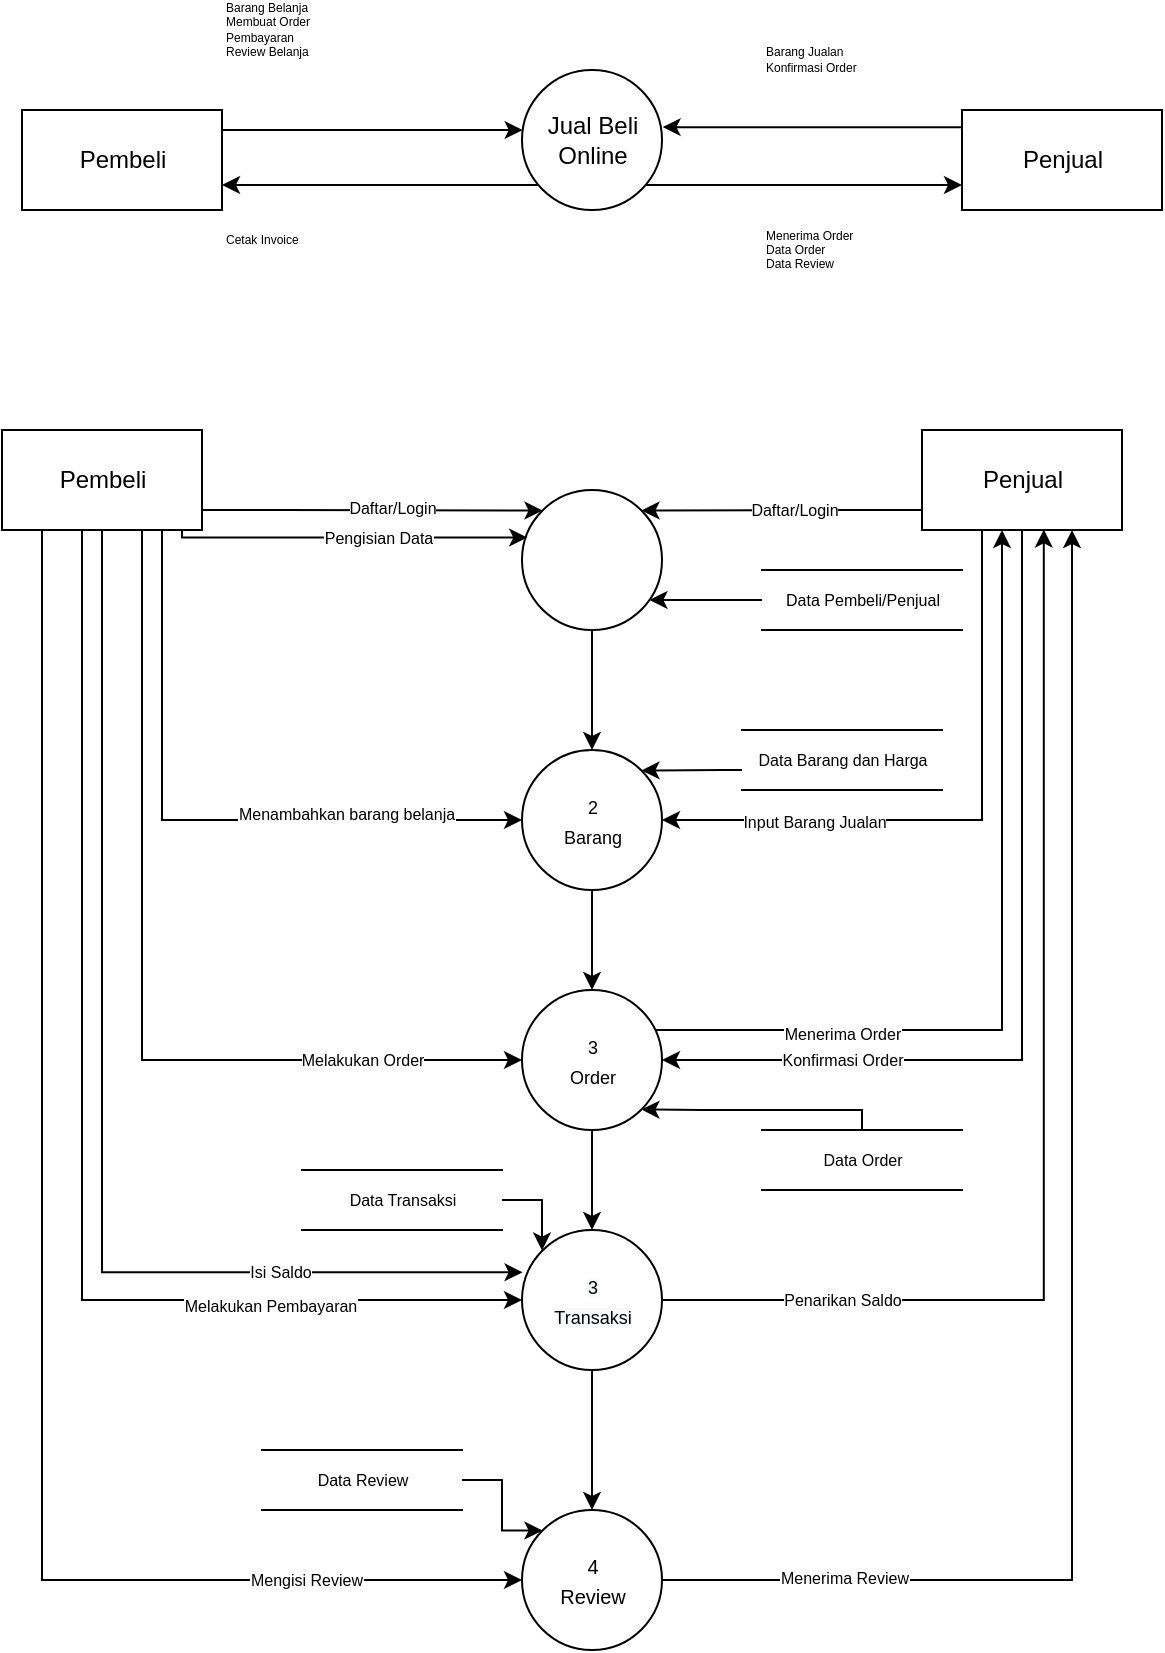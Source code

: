 <mxfile version="15.5.5" type="github">
  <diagram id="INQKOqRht34q2Yc0ttDQ" name="Page-1">
    <mxGraphModel dx="813" dy="431" grid="1" gridSize="10" guides="1" tooltips="1" connect="1" arrows="1" fold="1" page="1" pageScale="1" pageWidth="850" pageHeight="1100" math="0" shadow="0">
      <root>
        <mxCell id="0" />
        <mxCell id="1" parent="0" />
        <mxCell id="-fO61QpQsFOEa48RO7kH-21" style="edgeStyle=orthogonalEdgeStyle;rounded=0;orthogonalLoop=1;jettySize=auto;html=1;entryX=1;entryY=0.75;entryDx=0;entryDy=0;fontSize=6;" parent="1" source="-fO61QpQsFOEa48RO7kH-1" target="-fO61QpQsFOEa48RO7kH-2" edge="1">
          <mxGeometry relative="1" as="geometry">
            <Array as="points">
              <mxPoint x="235" y="218" />
            </Array>
          </mxGeometry>
        </mxCell>
        <mxCell id="-fO61QpQsFOEa48RO7kH-24" style="edgeStyle=orthogonalEdgeStyle;rounded=0;orthogonalLoop=1;jettySize=auto;html=1;entryX=0;entryY=0.75;entryDx=0;entryDy=0;fontSize=6;" parent="1" source="-fO61QpQsFOEa48RO7kH-1" target="-fO61QpQsFOEa48RO7kH-3" edge="1">
          <mxGeometry relative="1" as="geometry">
            <Array as="points">
              <mxPoint x="455" y="218" />
            </Array>
          </mxGeometry>
        </mxCell>
        <mxCell id="-fO61QpQsFOEa48RO7kH-1" value="Jual Beli&lt;br&gt;Online" style="shape=ellipse;html=1;dashed=0;whitespace=wrap;aspect=fixed;perimeter=ellipsePerimeter;" parent="1" vertex="1">
          <mxGeometry x="310" y="160" width="70" height="70" as="geometry" />
        </mxCell>
        <mxCell id="-fO61QpQsFOEa48RO7kH-20" style="edgeStyle=orthogonalEdgeStyle;rounded=0;orthogonalLoop=1;jettySize=auto;html=1;fontSize=6;" parent="1" source="-fO61QpQsFOEa48RO7kH-2" target="-fO61QpQsFOEa48RO7kH-1" edge="1">
          <mxGeometry relative="1" as="geometry">
            <Array as="points">
              <mxPoint x="250" y="190" />
              <mxPoint x="250" y="190" />
            </Array>
          </mxGeometry>
        </mxCell>
        <mxCell id="-fO61QpQsFOEa48RO7kH-2" value="Pembeli" style="html=1;dashed=0;whitespace=wrap;" parent="1" vertex="1">
          <mxGeometry x="60" y="180" width="100" height="50" as="geometry" />
        </mxCell>
        <mxCell id="-fO61QpQsFOEa48RO7kH-25" style="edgeStyle=orthogonalEdgeStyle;rounded=0;orthogonalLoop=1;jettySize=auto;html=1;entryX=1.004;entryY=0.408;entryDx=0;entryDy=0;entryPerimeter=0;fontSize=6;" parent="1" source="-fO61QpQsFOEa48RO7kH-3" target="-fO61QpQsFOEa48RO7kH-1" edge="1">
          <mxGeometry relative="1" as="geometry">
            <Array as="points">
              <mxPoint x="455" y="189" />
            </Array>
          </mxGeometry>
        </mxCell>
        <mxCell id="-fO61QpQsFOEa48RO7kH-3" value="Penjual" style="html=1;dashed=0;whitespace=wrap;" parent="1" vertex="1">
          <mxGeometry x="530" y="180" width="100" height="50" as="geometry" />
        </mxCell>
        <mxCell id="-fO61QpQsFOEa48RO7kH-22" value="Barang Belanja&lt;br&gt;Membuat Order&lt;br&gt;Pembayaran&lt;br&gt;Review Belanja" style="text;html=1;align=left;verticalAlign=middle;resizable=0;points=[];autosize=1;strokeColor=none;fillColor=none;fontSize=6;" parent="1" vertex="1">
          <mxGeometry x="160" y="125" width="60" height="30" as="geometry" />
        </mxCell>
        <mxCell id="-fO61QpQsFOEa48RO7kH-23" value="Cetak Invoice&lt;br&gt;" style="text;html=1;align=left;verticalAlign=middle;resizable=0;points=[];autosize=1;strokeColor=none;fillColor=none;fontSize=6;" parent="1" vertex="1">
          <mxGeometry x="160" y="240" width="50" height="10" as="geometry" />
        </mxCell>
        <mxCell id="-fO61QpQsFOEa48RO7kH-26" value="Barang Jualan&lt;br&gt;&lt;div&gt;Konfirmasi Order&lt;/div&gt;" style="text;html=1;align=left;verticalAlign=middle;resizable=0;points=[];autosize=1;strokeColor=none;fillColor=none;fontSize=6;" parent="1" vertex="1">
          <mxGeometry x="430" y="145" width="60" height="20" as="geometry" />
        </mxCell>
        <mxCell id="-fO61QpQsFOEa48RO7kH-27" value="Menerima Order&lt;br&gt;Data Order&lt;br&gt;Data Review" style="text;html=1;align=left;verticalAlign=middle;resizable=0;points=[];autosize=1;strokeColor=none;fillColor=none;fontSize=6;" parent="1" vertex="1">
          <mxGeometry x="430" y="240" width="60" height="20" as="geometry" />
        </mxCell>
        <mxCell id="-fO61QpQsFOEa48RO7kH-43" style="edgeStyle=orthogonalEdgeStyle;rounded=0;orthogonalLoop=1;jettySize=auto;html=1;entryX=0.5;entryY=0;entryDx=0;entryDy=0;fontSize=8;" parent="1" source="-fO61QpQsFOEa48RO7kH-29" target="-fO61QpQsFOEa48RO7kH-42" edge="1">
          <mxGeometry relative="1" as="geometry" />
        </mxCell>
        <mxCell id="-fO61QpQsFOEa48RO7kH-29" value="" style="shape=ellipse;html=1;dashed=0;whitespace=wrap;aspect=fixed;perimeter=ellipsePerimeter;" parent="1" vertex="1">
          <mxGeometry x="310" y="370" width="70" height="70" as="geometry" />
        </mxCell>
        <mxCell id="-fO61QpQsFOEa48RO7kH-32" style="edgeStyle=orthogonalEdgeStyle;rounded=0;orthogonalLoop=1;jettySize=auto;html=1;entryX=0;entryY=0;entryDx=0;entryDy=0;fontSize=8;" parent="1" source="-fO61QpQsFOEa48RO7kH-30" target="-fO61QpQsFOEa48RO7kH-29" edge="1">
          <mxGeometry relative="1" as="geometry">
            <Array as="points">
              <mxPoint x="190" y="380" />
              <mxPoint x="190" y="380" />
            </Array>
          </mxGeometry>
        </mxCell>
        <mxCell id="-fO61QpQsFOEa48RO7kH-34" value="Daftar/Login" style="edgeLabel;html=1;align=center;verticalAlign=middle;resizable=0;points=[];fontSize=8;" parent="-fO61QpQsFOEa48RO7kH-32" vertex="1" connectable="0">
          <mxGeometry x="0.117" y="1" relative="1" as="geometry">
            <mxPoint as="offset" />
          </mxGeometry>
        </mxCell>
        <mxCell id="-fO61QpQsFOEa48RO7kH-36" style="edgeStyle=orthogonalEdgeStyle;rounded=0;orthogonalLoop=1;jettySize=auto;html=1;entryX=0.037;entryY=0.34;entryDx=0;entryDy=0;entryPerimeter=0;fontSize=8;" parent="1" source="-fO61QpQsFOEa48RO7kH-30" target="-fO61QpQsFOEa48RO7kH-29" edge="1">
          <mxGeometry relative="1" as="geometry">
            <Array as="points">
              <mxPoint x="140" y="394" />
            </Array>
          </mxGeometry>
        </mxCell>
        <mxCell id="-fO61QpQsFOEa48RO7kH-37" value="Pengisian Data" style="edgeLabel;html=1;align=center;verticalAlign=middle;resizable=0;points=[];fontSize=8;" parent="-fO61QpQsFOEa48RO7kH-36" vertex="1" connectable="0">
          <mxGeometry x="0.15" relative="1" as="geometry">
            <mxPoint as="offset" />
          </mxGeometry>
        </mxCell>
        <mxCell id="-fO61QpQsFOEa48RO7kH-46" style="edgeStyle=orthogonalEdgeStyle;rounded=0;orthogonalLoop=1;jettySize=auto;html=1;entryX=0;entryY=0.5;entryDx=0;entryDy=0;fontSize=8;" parent="1" source="-fO61QpQsFOEa48RO7kH-30" target="-fO61QpQsFOEa48RO7kH-42" edge="1">
          <mxGeometry relative="1" as="geometry">
            <Array as="points">
              <mxPoint x="130" y="535" />
            </Array>
          </mxGeometry>
        </mxCell>
        <mxCell id="-fO61QpQsFOEa48RO7kH-47" value="Menambahkan barang belanja" style="edgeLabel;html=1;align=center;verticalAlign=middle;resizable=0;points=[];fontSize=8;" parent="-fO61QpQsFOEa48RO7kH-46" vertex="1" connectable="0">
          <mxGeometry x="0.457" y="3" relative="1" as="geometry">
            <mxPoint as="offset" />
          </mxGeometry>
        </mxCell>
        <mxCell id="-fO61QpQsFOEa48RO7kH-52" style="edgeStyle=orthogonalEdgeStyle;rounded=0;orthogonalLoop=1;jettySize=auto;html=1;entryX=0.004;entryY=0.302;entryDx=0;entryDy=0;entryPerimeter=0;fontSize=8;" parent="1" source="-fO61QpQsFOEa48RO7kH-30" target="-fO61QpQsFOEa48RO7kH-50" edge="1">
          <mxGeometry relative="1" as="geometry">
            <Array as="points">
              <mxPoint x="100" y="761" />
            </Array>
          </mxGeometry>
        </mxCell>
        <mxCell id="-fO61QpQsFOEa48RO7kH-56" value="Isi Saldo" style="edgeLabel;html=1;align=center;verticalAlign=middle;resizable=0;points=[];fontSize=8;" parent="-fO61QpQsFOEa48RO7kH-52" vertex="1" connectable="0">
          <mxGeometry x="0.583" relative="1" as="geometry">
            <mxPoint as="offset" />
          </mxGeometry>
        </mxCell>
        <mxCell id="-fO61QpQsFOEa48RO7kH-53" style="edgeStyle=orthogonalEdgeStyle;rounded=0;orthogonalLoop=1;jettySize=auto;html=1;entryX=0;entryY=0.5;entryDx=0;entryDy=0;fontSize=8;" parent="1" source="-fO61QpQsFOEa48RO7kH-30" target="-fO61QpQsFOEa48RO7kH-50" edge="1">
          <mxGeometry relative="1" as="geometry">
            <Array as="points">
              <mxPoint x="90" y="775" />
            </Array>
          </mxGeometry>
        </mxCell>
        <mxCell id="-fO61QpQsFOEa48RO7kH-57" value="Melakukan Pembayaran" style="edgeLabel;html=1;align=center;verticalAlign=middle;resizable=0;points=[];fontSize=8;" parent="-fO61QpQsFOEa48RO7kH-53" vertex="1" connectable="0">
          <mxGeometry x="0.581" y="-3" relative="1" as="geometry">
            <mxPoint as="offset" />
          </mxGeometry>
        </mxCell>
        <mxCell id="-fO61QpQsFOEa48RO7kH-70" style="edgeStyle=orthogonalEdgeStyle;rounded=0;orthogonalLoop=1;jettySize=auto;html=1;entryX=0;entryY=0.5;entryDx=0;entryDy=0;fontSize=8;" parent="1" source="-fO61QpQsFOEa48RO7kH-30" target="-fO61QpQsFOEa48RO7kH-62" edge="1">
          <mxGeometry relative="1" as="geometry">
            <Array as="points">
              <mxPoint x="120" y="655" />
            </Array>
          </mxGeometry>
        </mxCell>
        <mxCell id="-fO61QpQsFOEa48RO7kH-71" value="Melakukan Order" style="edgeLabel;html=1;align=center;verticalAlign=middle;resizable=0;points=[];fontSize=8;" parent="-fO61QpQsFOEa48RO7kH-70" vertex="1" connectable="0">
          <mxGeometry x="0.539" relative="1" as="geometry">
            <mxPoint x="25" as="offset" />
          </mxGeometry>
        </mxCell>
        <mxCell id="-fO61QpQsFOEa48RO7kH-81" style="edgeStyle=orthogonalEdgeStyle;rounded=0;orthogonalLoop=1;jettySize=auto;html=1;entryX=0;entryY=0.5;entryDx=0;entryDy=0;fontSize=8;" parent="1" source="-fO61QpQsFOEa48RO7kH-30" target="-fO61QpQsFOEa48RO7kH-77" edge="1">
          <mxGeometry relative="1" as="geometry">
            <Array as="points">
              <mxPoint x="70" y="915" />
            </Array>
          </mxGeometry>
        </mxCell>
        <mxCell id="-fO61QpQsFOEa48RO7kH-82" value="Mengisi Review" style="edgeLabel;html=1;align=center;verticalAlign=middle;resizable=0;points=[];fontSize=8;" parent="-fO61QpQsFOEa48RO7kH-81" vertex="1" connectable="0">
          <mxGeometry x="0.717" relative="1" as="geometry">
            <mxPoint as="offset" />
          </mxGeometry>
        </mxCell>
        <mxCell id="-fO61QpQsFOEa48RO7kH-30" value="Pembeli" style="html=1;dashed=0;whitespace=wrap;" parent="1" vertex="1">
          <mxGeometry x="50" y="340" width="100" height="50" as="geometry" />
        </mxCell>
        <mxCell id="-fO61QpQsFOEa48RO7kH-33" style="edgeStyle=orthogonalEdgeStyle;rounded=0;orthogonalLoop=1;jettySize=auto;html=1;entryX=1;entryY=0;entryDx=0;entryDy=0;fontSize=8;" parent="1" source="-fO61QpQsFOEa48RO7kH-31" target="-fO61QpQsFOEa48RO7kH-29" edge="1">
          <mxGeometry relative="1" as="geometry">
            <Array as="points">
              <mxPoint x="470" y="380" />
              <mxPoint x="470" y="380" />
            </Array>
          </mxGeometry>
        </mxCell>
        <mxCell id="-fO61QpQsFOEa48RO7kH-35" value="Daftar/Login" style="edgeLabel;html=1;align=center;verticalAlign=middle;resizable=0;points=[];fontSize=8;" parent="-fO61QpQsFOEa48RO7kH-33" vertex="1" connectable="0">
          <mxGeometry x="-0.082" relative="1" as="geometry">
            <mxPoint as="offset" />
          </mxGeometry>
        </mxCell>
        <mxCell id="-fO61QpQsFOEa48RO7kH-44" style="edgeStyle=orthogonalEdgeStyle;rounded=0;orthogonalLoop=1;jettySize=auto;html=1;entryX=1;entryY=0.5;entryDx=0;entryDy=0;fontSize=9;" parent="1" source="-fO61QpQsFOEa48RO7kH-31" target="-fO61QpQsFOEa48RO7kH-42" edge="1">
          <mxGeometry relative="1" as="geometry">
            <Array as="points">
              <mxPoint x="540" y="535" />
            </Array>
          </mxGeometry>
        </mxCell>
        <mxCell id="-fO61QpQsFOEa48RO7kH-45" value="Input Barang Jualan" style="edgeLabel;html=1;align=center;verticalAlign=middle;resizable=0;points=[];fontSize=8;" parent="-fO61QpQsFOEa48RO7kH-44" vertex="1" connectable="0">
          <mxGeometry x="0.501" y="1" relative="1" as="geometry">
            <mxPoint as="offset" />
          </mxGeometry>
        </mxCell>
        <mxCell id="-fO61QpQsFOEa48RO7kH-64" style="edgeStyle=orthogonalEdgeStyle;rounded=0;orthogonalLoop=1;jettySize=auto;html=1;fontSize=8;entryX=1;entryY=0.5;entryDx=0;entryDy=0;" parent="1" source="-fO61QpQsFOEa48RO7kH-31" target="-fO61QpQsFOEa48RO7kH-62" edge="1">
          <mxGeometry relative="1" as="geometry">
            <mxPoint x="400" y="642" as="targetPoint" />
            <Array as="points">
              <mxPoint x="560" y="655" />
            </Array>
          </mxGeometry>
        </mxCell>
        <mxCell id="-fO61QpQsFOEa48RO7kH-65" value="&#xa;&#xa;&lt;span style=&quot;color: rgb(0, 0, 0); font-family: helvetica; font-size: 8px; font-style: normal; font-weight: 400; letter-spacing: normal; text-align: center; text-indent: 0px; text-transform: none; word-spacing: 0px; background-color: rgb(255, 255, 255); display: inline; float: none;&quot;&gt;Konfirmasi Order&lt;/span&gt;&#xa;&#xa;" style="edgeLabel;html=1;align=center;verticalAlign=middle;resizable=0;points=[];fontSize=8;" parent="-fO61QpQsFOEa48RO7kH-64" vertex="1" connectable="0">
          <mxGeometry x="0.667" relative="1" as="geometry">
            <mxPoint x="16" as="offset" />
          </mxGeometry>
        </mxCell>
        <mxCell id="-fO61QpQsFOEa48RO7kH-31" value="Penjual" style="html=1;dashed=0;whitespace=wrap;" parent="1" vertex="1">
          <mxGeometry x="510" y="340" width="100" height="50" as="geometry" />
        </mxCell>
        <mxCell id="-fO61QpQsFOEa48RO7kH-39" style="edgeStyle=orthogonalEdgeStyle;rounded=0;orthogonalLoop=1;jettySize=auto;html=1;fontSize=8;" parent="1" source="-fO61QpQsFOEa48RO7kH-38" target="-fO61QpQsFOEa48RO7kH-29" edge="1">
          <mxGeometry relative="1" as="geometry">
            <Array as="points">
              <mxPoint x="440" y="420" />
              <mxPoint x="440" y="420" />
            </Array>
          </mxGeometry>
        </mxCell>
        <mxCell id="-fO61QpQsFOEa48RO7kH-38" value="Data Pembeli/Penjual" style="html=1;dashed=0;whitespace=wrap;shape=partialRectangle;right=0;left=0;fontSize=8;align=center;" parent="1" vertex="1">
          <mxGeometry x="430" y="410" width="100" height="30" as="geometry" />
        </mxCell>
        <mxCell id="-fO61QpQsFOEa48RO7kH-63" style="edgeStyle=orthogonalEdgeStyle;rounded=0;orthogonalLoop=1;jettySize=auto;html=1;entryX=0.5;entryY=0;entryDx=0;entryDy=0;fontSize=8;" parent="1" source="-fO61QpQsFOEa48RO7kH-42" target="-fO61QpQsFOEa48RO7kH-62" edge="1">
          <mxGeometry relative="1" as="geometry" />
        </mxCell>
        <mxCell id="-fO61QpQsFOEa48RO7kH-42" value="&lt;font style=&quot;font-size: 9px&quot;&gt;2&lt;br&gt;Barang&lt;/font&gt;" style="shape=ellipse;html=1;dashed=0;whitespace=wrap;aspect=fixed;perimeter=ellipsePerimeter;" parent="1" vertex="1">
          <mxGeometry x="310" y="500" width="70" height="70" as="geometry" />
        </mxCell>
        <mxCell id="-fO61QpQsFOEa48RO7kH-49" style="edgeStyle=orthogonalEdgeStyle;rounded=0;orthogonalLoop=1;jettySize=auto;html=1;entryX=1;entryY=0;entryDx=0;entryDy=0;fontSize=8;" parent="1" source="-fO61QpQsFOEa48RO7kH-48" target="-fO61QpQsFOEa48RO7kH-42" edge="1">
          <mxGeometry relative="1" as="geometry">
            <Array as="points">
              <mxPoint x="410" y="510" />
              <mxPoint x="410" y="510" />
            </Array>
          </mxGeometry>
        </mxCell>
        <mxCell id="-fO61QpQsFOEa48RO7kH-48" value="Data Barang dan Harga" style="html=1;dashed=0;whitespace=wrap;shape=partialRectangle;right=0;left=0;fontSize=8;align=center;" parent="1" vertex="1">
          <mxGeometry x="420" y="490" width="100" height="30" as="geometry" />
        </mxCell>
        <mxCell id="-fO61QpQsFOEa48RO7kH-72" style="edgeStyle=orthogonalEdgeStyle;rounded=0;orthogonalLoop=1;jettySize=auto;html=1;entryX=0.609;entryY=0.994;entryDx=0;entryDy=0;entryPerimeter=0;fontSize=8;" parent="1" source="-fO61QpQsFOEa48RO7kH-50" target="-fO61QpQsFOEa48RO7kH-31" edge="1">
          <mxGeometry relative="1" as="geometry" />
        </mxCell>
        <mxCell id="-fO61QpQsFOEa48RO7kH-73" value="Penarikan Saldo" style="edgeLabel;html=1;align=center;verticalAlign=middle;resizable=0;points=[];fontSize=8;" parent="-fO61QpQsFOEa48RO7kH-72" vertex="1" connectable="0">
          <mxGeometry x="-0.725" y="-2" relative="1" as="geometry">
            <mxPoint x="11" y="-2" as="offset" />
          </mxGeometry>
        </mxCell>
        <mxCell id="-fO61QpQsFOEa48RO7kH-78" style="edgeStyle=orthogonalEdgeStyle;rounded=0;orthogonalLoop=1;jettySize=auto;html=1;entryX=0.5;entryY=0;entryDx=0;entryDy=0;fontSize=8;" parent="1" source="-fO61QpQsFOEa48RO7kH-50" target="-fO61QpQsFOEa48RO7kH-77" edge="1">
          <mxGeometry relative="1" as="geometry" />
        </mxCell>
        <mxCell id="-fO61QpQsFOEa48RO7kH-50" value="&#xa;&#xa;&lt;span style=&quot;color: rgb(0, 0, 0); font-family: helvetica; font-size: 9px; font-style: normal; font-weight: 400; letter-spacing: normal; text-align: center; text-indent: 0px; text-transform: none; word-spacing: 0px; background-color: rgb(248, 249, 250); display: inline; float: none;&quot;&gt;3&lt;/span&gt;&lt;br style=&quot;color: rgb(0, 0, 0); font-family: helvetica; font-size: 9px; font-style: normal; font-weight: 400; letter-spacing: normal; text-align: center; text-indent: 0px; text-transform: none; word-spacing: 0px; background-color: rgb(248, 249, 250);&quot;&gt;&lt;span style=&quot;color: rgb(0, 0, 0); font-family: helvetica; font-size: 9px; font-style: normal; font-weight: 400; letter-spacing: normal; text-align: center; text-indent: 0px; text-transform: none; word-spacing: 0px; background-color: rgb(248, 249, 250); display: inline; float: none;&quot;&gt;Transaksi&lt;/span&gt;&#xa;&#xa;" style="shape=ellipse;html=1;dashed=0;whitespace=wrap;aspect=fixed;perimeter=ellipsePerimeter;" parent="1" vertex="1">
          <mxGeometry x="310" y="740" width="70" height="70" as="geometry" />
        </mxCell>
        <mxCell id="-fO61QpQsFOEa48RO7kH-68" style="edgeStyle=orthogonalEdgeStyle;rounded=0;orthogonalLoop=1;jettySize=auto;html=1;entryX=0.4;entryY=1;entryDx=0;entryDy=0;entryPerimeter=0;fontSize=8;" parent="1" source="-fO61QpQsFOEa48RO7kH-62" target="-fO61QpQsFOEa48RO7kH-31" edge="1">
          <mxGeometry relative="1" as="geometry">
            <Array as="points">
              <mxPoint x="550" y="640" />
            </Array>
          </mxGeometry>
        </mxCell>
        <mxCell id="-fO61QpQsFOEa48RO7kH-69" value="Menerima Order" style="edgeLabel;html=1;align=center;verticalAlign=middle;resizable=0;points=[];fontSize=8;" parent="-fO61QpQsFOEa48RO7kH-68" vertex="1" connectable="0">
          <mxGeometry x="-0.512" y="-2" relative="1" as="geometry">
            <mxPoint x="-10" as="offset" />
          </mxGeometry>
        </mxCell>
        <mxCell id="-fO61QpQsFOEa48RO7kH-74" style="edgeStyle=orthogonalEdgeStyle;rounded=0;orthogonalLoop=1;jettySize=auto;html=1;entryX=0.5;entryY=0;entryDx=0;entryDy=0;fontSize=8;" parent="1" source="-fO61QpQsFOEa48RO7kH-62" target="-fO61QpQsFOEa48RO7kH-50" edge="1">
          <mxGeometry relative="1" as="geometry" />
        </mxCell>
        <mxCell id="-fO61QpQsFOEa48RO7kH-62" value="&lt;font style=&quot;font-size: 9px&quot;&gt;3&lt;br&gt;Order&lt;/font&gt;" style="shape=ellipse;html=1;dashed=0;whitespace=wrap;aspect=fixed;perimeter=ellipsePerimeter;" parent="1" vertex="1">
          <mxGeometry x="310" y="620" width="70" height="70" as="geometry" />
        </mxCell>
        <mxCell id="-fO61QpQsFOEa48RO7kH-83" style="edgeStyle=orthogonalEdgeStyle;rounded=0;orthogonalLoop=1;jettySize=auto;html=1;entryX=0.75;entryY=1;entryDx=0;entryDy=0;fontSize=8;" parent="1" source="-fO61QpQsFOEa48RO7kH-77" target="-fO61QpQsFOEa48RO7kH-31" edge="1">
          <mxGeometry relative="1" as="geometry" />
        </mxCell>
        <mxCell id="-fO61QpQsFOEa48RO7kH-84" value="Menerima Review" style="edgeLabel;html=1;align=center;verticalAlign=middle;resizable=0;points=[];fontSize=8;" parent="-fO61QpQsFOEa48RO7kH-83" vertex="1" connectable="0">
          <mxGeometry x="-0.751" y="1" relative="1" as="geometry">
            <mxPoint as="offset" />
          </mxGeometry>
        </mxCell>
        <mxCell id="-fO61QpQsFOEa48RO7kH-77" value="&lt;font face=&quot;helvetica&quot; size=&quot;1&quot;&gt;4&lt;/font&gt;&lt;br style=&quot;color: rgb(0 , 0 , 0) ; font-family: &amp;#34;helvetica&amp;#34; ; font-size: 9px ; font-style: normal ; font-weight: 400 ; letter-spacing: normal ; text-align: center ; text-indent: 0px ; text-transform: none ; word-spacing: 0px ; background-color: rgb(248 , 249 , 250)&quot;&gt;&lt;font face=&quot;helvetica&quot; size=&quot;1&quot;&gt;Review&lt;/font&gt;" style="shape=ellipse;html=1;dashed=0;whitespace=wrap;aspect=fixed;perimeter=ellipsePerimeter;" parent="1" vertex="1">
          <mxGeometry x="310" y="880" width="70" height="70" as="geometry" />
        </mxCell>
        <mxCell id="-fO61QpQsFOEa48RO7kH-80" style="edgeStyle=orthogonalEdgeStyle;rounded=0;orthogonalLoop=1;jettySize=auto;html=1;entryX=1;entryY=1;entryDx=0;entryDy=0;fontSize=8;" parent="1" source="-fO61QpQsFOEa48RO7kH-79" target="-fO61QpQsFOEa48RO7kH-62" edge="1">
          <mxGeometry relative="1" as="geometry">
            <Array as="points">
              <mxPoint x="400" y="680" />
              <mxPoint x="400" y="680" />
            </Array>
          </mxGeometry>
        </mxCell>
        <mxCell id="-fO61QpQsFOEa48RO7kH-79" value="Data Order" style="html=1;dashed=0;whitespace=wrap;shape=partialRectangle;right=0;left=0;fontSize=8;align=center;" parent="1" vertex="1">
          <mxGeometry x="430" y="690" width="100" height="30" as="geometry" />
        </mxCell>
        <mxCell id="-fO61QpQsFOEa48RO7kH-86" style="edgeStyle=orthogonalEdgeStyle;rounded=0;orthogonalLoop=1;jettySize=auto;html=1;entryX=0;entryY=0;entryDx=0;entryDy=0;fontSize=8;" parent="1" source="-fO61QpQsFOEa48RO7kH-85" target="-fO61QpQsFOEa48RO7kH-77" edge="1">
          <mxGeometry relative="1" as="geometry" />
        </mxCell>
        <mxCell id="-fO61QpQsFOEa48RO7kH-85" value="Data Review" style="html=1;dashed=0;whitespace=wrap;shape=partialRectangle;right=0;left=0;fontSize=8;align=center;" parent="1" vertex="1">
          <mxGeometry x="180" y="850" width="100" height="30" as="geometry" />
        </mxCell>
        <mxCell id="-fO61QpQsFOEa48RO7kH-88" style="edgeStyle=orthogonalEdgeStyle;rounded=0;orthogonalLoop=1;jettySize=auto;html=1;entryX=0;entryY=0;entryDx=0;entryDy=0;fontSize=8;" parent="1" source="-fO61QpQsFOEa48RO7kH-87" target="-fO61QpQsFOEa48RO7kH-50" edge="1">
          <mxGeometry relative="1" as="geometry" />
        </mxCell>
        <mxCell id="-fO61QpQsFOEa48RO7kH-87" value="Data Transaksi" style="html=1;dashed=0;whitespace=wrap;shape=partialRectangle;right=0;left=0;fontSize=8;align=center;" parent="1" vertex="1">
          <mxGeometry x="200" y="710" width="100" height="30" as="geometry" />
        </mxCell>
      </root>
    </mxGraphModel>
  </diagram>
</mxfile>
